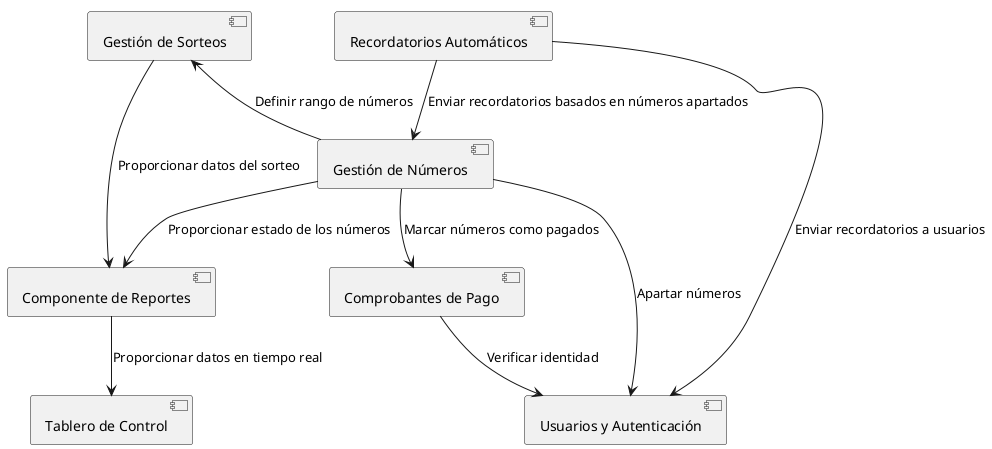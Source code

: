 @startuml diagramaComponentesSorteo
[Gestión de Sorteos] <-- [Gestión de Números] : Definir rango de números
[Gestión de Números] --> [Comprobantes de Pago] : Marcar números como pagados
[Comprobantes de Pago] --> [Usuarios y Autenticación] : Verificar identidad
[Gestión de Números] --> [Usuarios y Autenticación] : Apartar números
[Recordatorios Automáticos] --> [Gestión de Números] : Enviar recordatorios basados en números apartados
[Recordatorios Automáticos] --> [Usuarios y Autenticación] : Enviar recordatorios a usuarios
[Gestión de Sorteos] --> [Componente de Reportes] : Proporcionar datos del sorteo
[Gestión de Números] --> [Componente de Reportes] : Proporcionar estado de los números
[Componente de Reportes] --> [Tablero de Control] : Proporcionar datos en tiempo real
@enduml
